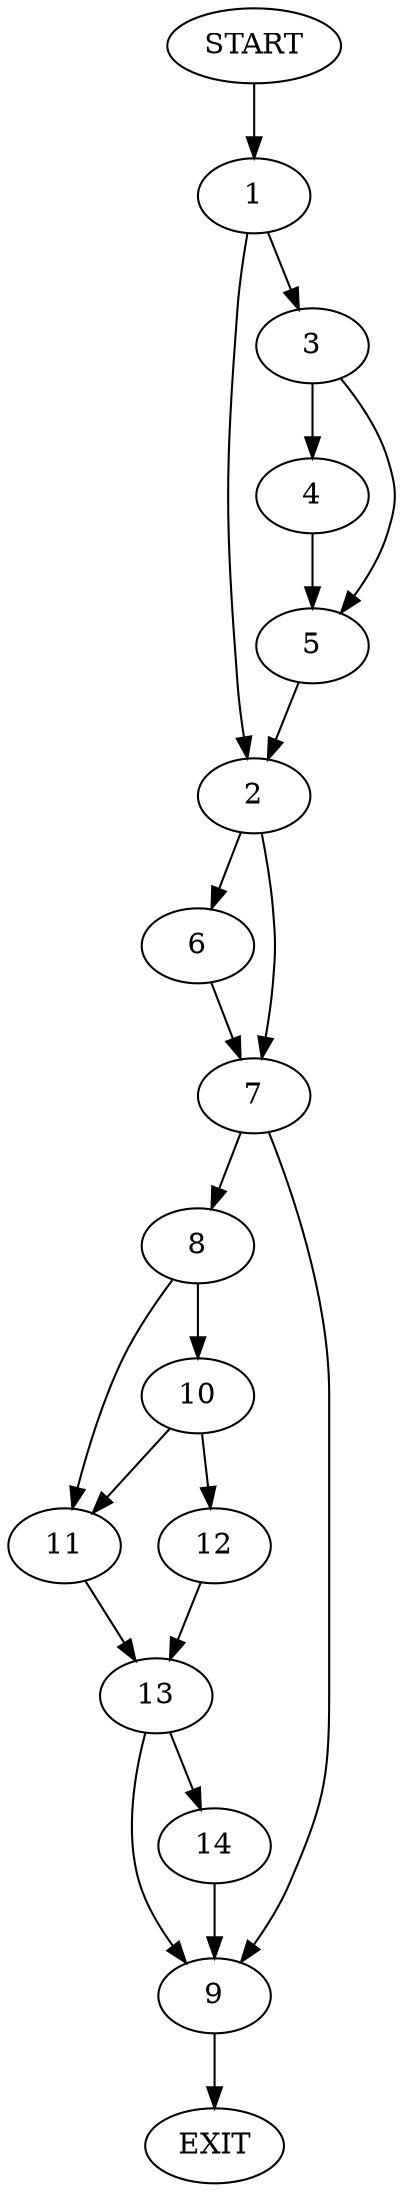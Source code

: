 digraph {
0 [label="START"]
15 [label="EXIT"]
0 -> 1
1 -> 2
1 -> 3
3 -> 4
3 -> 5
2 -> 6
2 -> 7
4 -> 5
5 -> 2
6 -> 7
7 -> 8
7 -> 9
9 -> 15
8 -> 10
8 -> 11
10 -> 12
10 -> 11
11 -> 13
12 -> 13
13 -> 14
13 -> 9
14 -> 9
}
